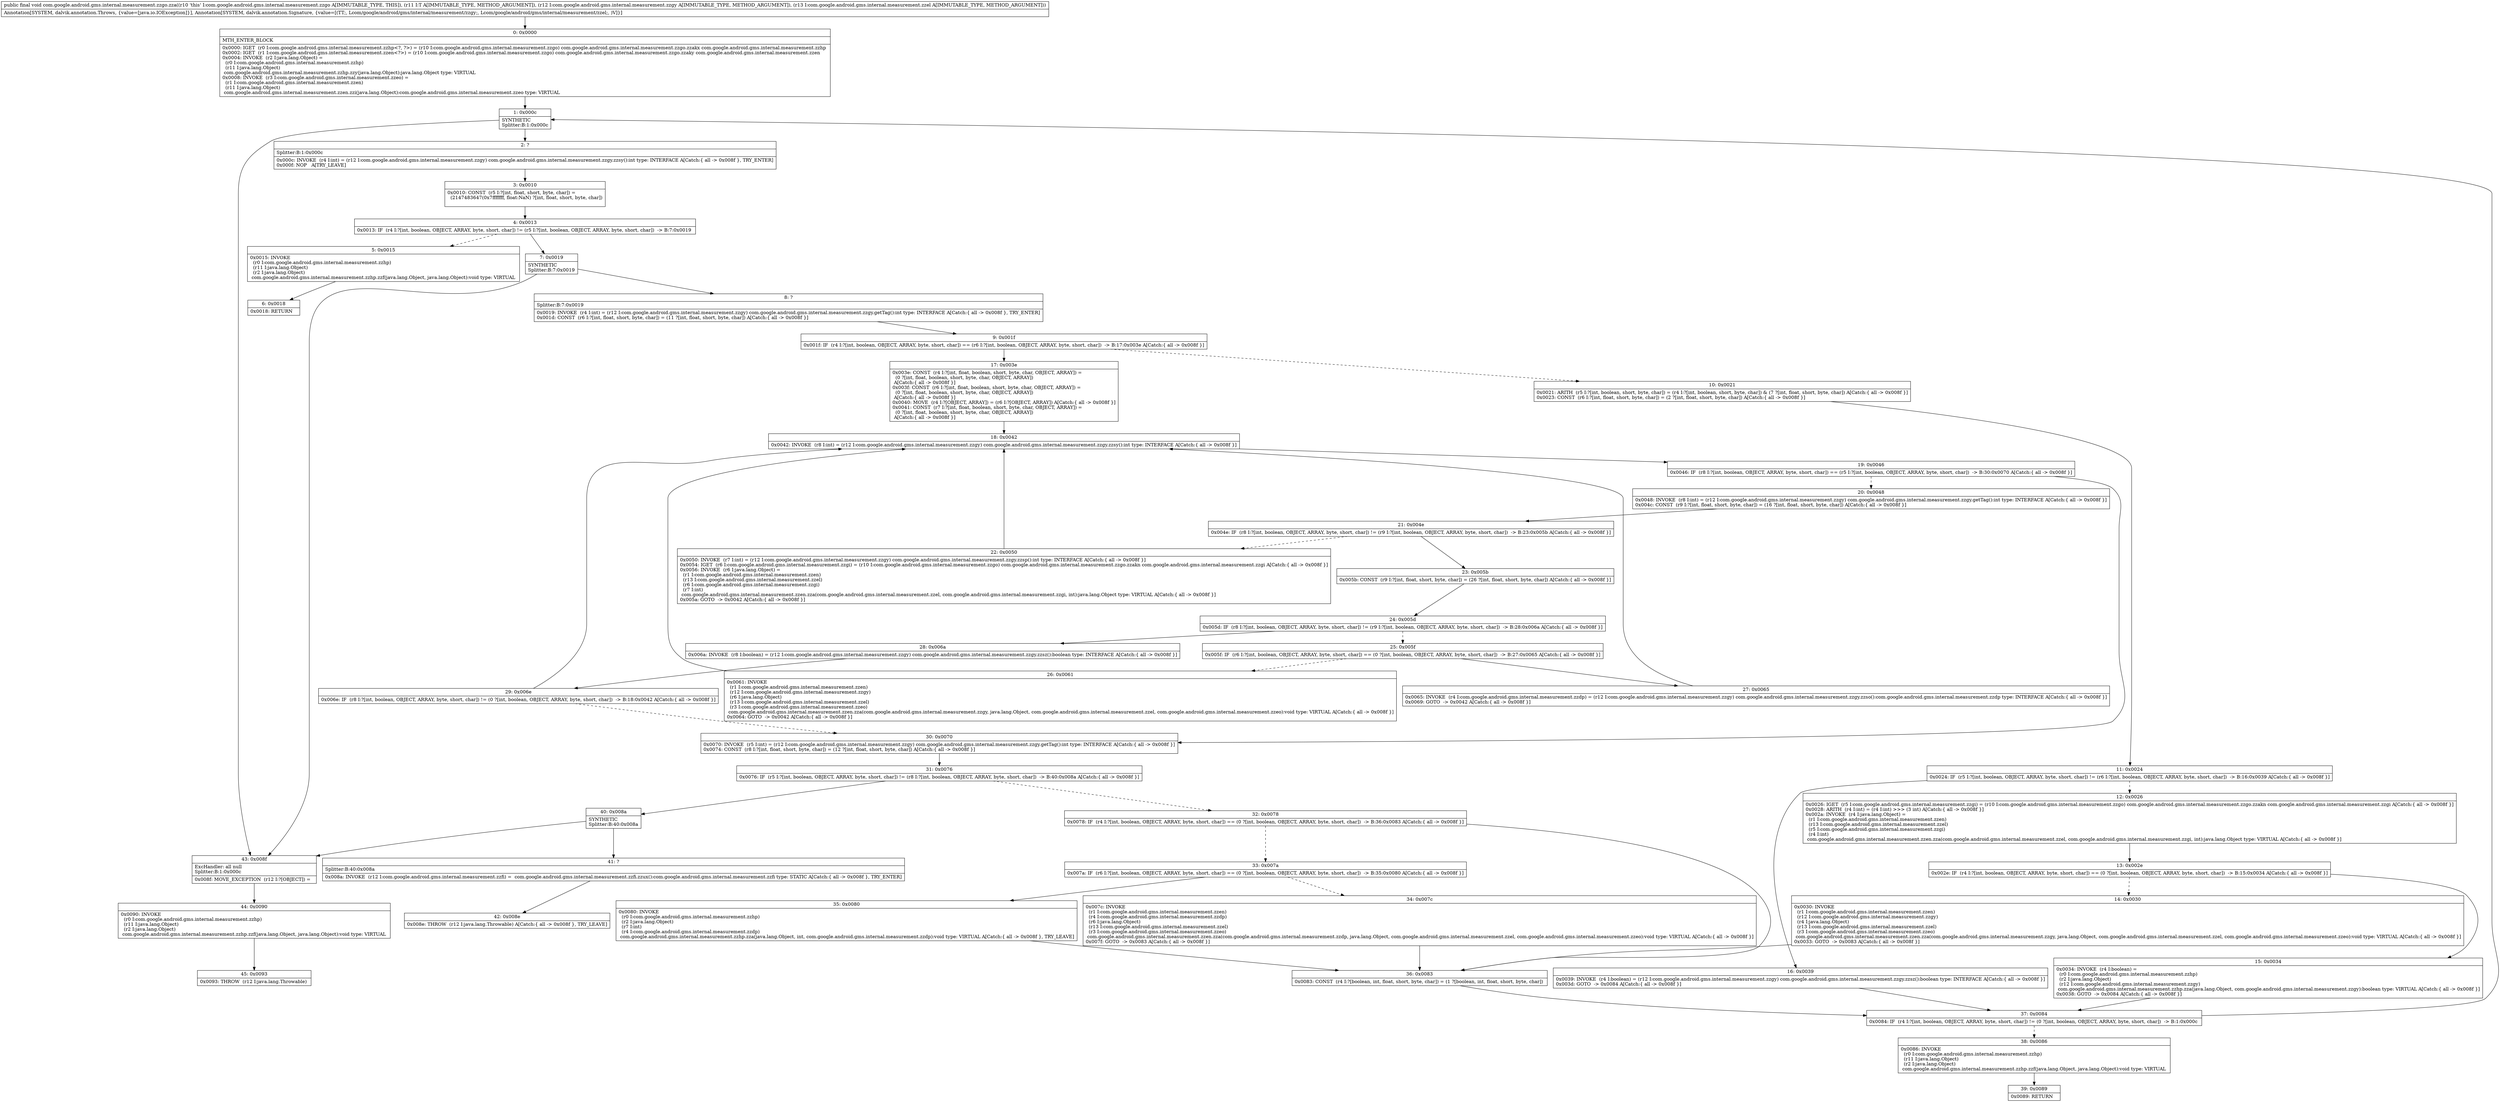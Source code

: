 digraph "CFG forcom.google.android.gms.internal.measurement.zzgo.zza(Ljava\/lang\/Object;Lcom\/google\/android\/gms\/internal\/measurement\/zzgy;Lcom\/google\/android\/gms\/internal\/measurement\/zzel;)V" {
Node_0 [shape=record,label="{0\:\ 0x0000|MTH_ENTER_BLOCK\l|0x0000: IGET  (r0 I:com.google.android.gms.internal.measurement.zzhp\<?, ?\>) = (r10 I:com.google.android.gms.internal.measurement.zzgo) com.google.android.gms.internal.measurement.zzgo.zzakx com.google.android.gms.internal.measurement.zzhp \l0x0002: IGET  (r1 I:com.google.android.gms.internal.measurement.zzen\<?\>) = (r10 I:com.google.android.gms.internal.measurement.zzgo) com.google.android.gms.internal.measurement.zzgo.zzaky com.google.android.gms.internal.measurement.zzen \l0x0004: INVOKE  (r2 I:java.lang.Object) = \l  (r0 I:com.google.android.gms.internal.measurement.zzhp)\l  (r11 I:java.lang.Object)\l com.google.android.gms.internal.measurement.zzhp.zzy(java.lang.Object):java.lang.Object type: VIRTUAL \l0x0008: INVOKE  (r3 I:com.google.android.gms.internal.measurement.zzeo) = \l  (r1 I:com.google.android.gms.internal.measurement.zzen)\l  (r11 I:java.lang.Object)\l com.google.android.gms.internal.measurement.zzen.zzi(java.lang.Object):com.google.android.gms.internal.measurement.zzeo type: VIRTUAL \l}"];
Node_1 [shape=record,label="{1\:\ 0x000c|SYNTHETIC\lSplitter:B:1:0x000c\l}"];
Node_2 [shape=record,label="{2\:\ ?|Splitter:B:1:0x000c\l|0x000c: INVOKE  (r4 I:int) = (r12 I:com.google.android.gms.internal.measurement.zzgy) com.google.android.gms.internal.measurement.zzgy.zzsy():int type: INTERFACE A[Catch:\{ all \-\> 0x008f \}, TRY_ENTER]\l0x000f: NOP   A[TRY_LEAVE]\l}"];
Node_3 [shape=record,label="{3\:\ 0x0010|0x0010: CONST  (r5 I:?[int, float, short, byte, char]) = \l  (2147483647(0x7fffffff, float:NaN) ?[int, float, short, byte, char])\l \l}"];
Node_4 [shape=record,label="{4\:\ 0x0013|0x0013: IF  (r4 I:?[int, boolean, OBJECT, ARRAY, byte, short, char]) != (r5 I:?[int, boolean, OBJECT, ARRAY, byte, short, char])  \-\> B:7:0x0019 \l}"];
Node_5 [shape=record,label="{5\:\ 0x0015|0x0015: INVOKE  \l  (r0 I:com.google.android.gms.internal.measurement.zzhp)\l  (r11 I:java.lang.Object)\l  (r2 I:java.lang.Object)\l com.google.android.gms.internal.measurement.zzhp.zzf(java.lang.Object, java.lang.Object):void type: VIRTUAL \l}"];
Node_6 [shape=record,label="{6\:\ 0x0018|0x0018: RETURN   \l}"];
Node_7 [shape=record,label="{7\:\ 0x0019|SYNTHETIC\lSplitter:B:7:0x0019\l}"];
Node_8 [shape=record,label="{8\:\ ?|Splitter:B:7:0x0019\l|0x0019: INVOKE  (r4 I:int) = (r12 I:com.google.android.gms.internal.measurement.zzgy) com.google.android.gms.internal.measurement.zzgy.getTag():int type: INTERFACE A[Catch:\{ all \-\> 0x008f \}, TRY_ENTER]\l0x001d: CONST  (r6 I:?[int, float, short, byte, char]) = (11 ?[int, float, short, byte, char]) A[Catch:\{ all \-\> 0x008f \}]\l}"];
Node_9 [shape=record,label="{9\:\ 0x001f|0x001f: IF  (r4 I:?[int, boolean, OBJECT, ARRAY, byte, short, char]) == (r6 I:?[int, boolean, OBJECT, ARRAY, byte, short, char])  \-\> B:17:0x003e A[Catch:\{ all \-\> 0x008f \}]\l}"];
Node_10 [shape=record,label="{10\:\ 0x0021|0x0021: ARITH  (r5 I:?[int, boolean, short, byte, char]) = (r4 I:?[int, boolean, short, byte, char]) & (7 ?[int, float, short, byte, char]) A[Catch:\{ all \-\> 0x008f \}]\l0x0023: CONST  (r6 I:?[int, float, short, byte, char]) = (2 ?[int, float, short, byte, char]) A[Catch:\{ all \-\> 0x008f \}]\l}"];
Node_11 [shape=record,label="{11\:\ 0x0024|0x0024: IF  (r5 I:?[int, boolean, OBJECT, ARRAY, byte, short, char]) != (r6 I:?[int, boolean, OBJECT, ARRAY, byte, short, char])  \-\> B:16:0x0039 A[Catch:\{ all \-\> 0x008f \}]\l}"];
Node_12 [shape=record,label="{12\:\ 0x0026|0x0026: IGET  (r5 I:com.google.android.gms.internal.measurement.zzgi) = (r10 I:com.google.android.gms.internal.measurement.zzgo) com.google.android.gms.internal.measurement.zzgo.zzakn com.google.android.gms.internal.measurement.zzgi A[Catch:\{ all \-\> 0x008f \}]\l0x0028: ARITH  (r4 I:int) = (r4 I:int) \>\>\> (3 int) A[Catch:\{ all \-\> 0x008f \}]\l0x002a: INVOKE  (r4 I:java.lang.Object) = \l  (r1 I:com.google.android.gms.internal.measurement.zzen)\l  (r13 I:com.google.android.gms.internal.measurement.zzel)\l  (r5 I:com.google.android.gms.internal.measurement.zzgi)\l  (r4 I:int)\l com.google.android.gms.internal.measurement.zzen.zza(com.google.android.gms.internal.measurement.zzel, com.google.android.gms.internal.measurement.zzgi, int):java.lang.Object type: VIRTUAL A[Catch:\{ all \-\> 0x008f \}]\l}"];
Node_13 [shape=record,label="{13\:\ 0x002e|0x002e: IF  (r4 I:?[int, boolean, OBJECT, ARRAY, byte, short, char]) == (0 ?[int, boolean, OBJECT, ARRAY, byte, short, char])  \-\> B:15:0x0034 A[Catch:\{ all \-\> 0x008f \}]\l}"];
Node_14 [shape=record,label="{14\:\ 0x0030|0x0030: INVOKE  \l  (r1 I:com.google.android.gms.internal.measurement.zzen)\l  (r12 I:com.google.android.gms.internal.measurement.zzgy)\l  (r4 I:java.lang.Object)\l  (r13 I:com.google.android.gms.internal.measurement.zzel)\l  (r3 I:com.google.android.gms.internal.measurement.zzeo)\l com.google.android.gms.internal.measurement.zzen.zza(com.google.android.gms.internal.measurement.zzgy, java.lang.Object, com.google.android.gms.internal.measurement.zzel, com.google.android.gms.internal.measurement.zzeo):void type: VIRTUAL A[Catch:\{ all \-\> 0x008f \}]\l0x0033: GOTO  \-\> 0x0083 A[Catch:\{ all \-\> 0x008f \}]\l}"];
Node_15 [shape=record,label="{15\:\ 0x0034|0x0034: INVOKE  (r4 I:boolean) = \l  (r0 I:com.google.android.gms.internal.measurement.zzhp)\l  (r2 I:java.lang.Object)\l  (r12 I:com.google.android.gms.internal.measurement.zzgy)\l com.google.android.gms.internal.measurement.zzhp.zza(java.lang.Object, com.google.android.gms.internal.measurement.zzgy):boolean type: VIRTUAL A[Catch:\{ all \-\> 0x008f \}]\l0x0038: GOTO  \-\> 0x0084 A[Catch:\{ all \-\> 0x008f \}]\l}"];
Node_16 [shape=record,label="{16\:\ 0x0039|0x0039: INVOKE  (r4 I:boolean) = (r12 I:com.google.android.gms.internal.measurement.zzgy) com.google.android.gms.internal.measurement.zzgy.zzsz():boolean type: INTERFACE A[Catch:\{ all \-\> 0x008f \}]\l0x003d: GOTO  \-\> 0x0084 A[Catch:\{ all \-\> 0x008f \}]\l}"];
Node_17 [shape=record,label="{17\:\ 0x003e|0x003e: CONST  (r4 I:?[int, float, boolean, short, byte, char, OBJECT, ARRAY]) = \l  (0 ?[int, float, boolean, short, byte, char, OBJECT, ARRAY])\l A[Catch:\{ all \-\> 0x008f \}]\l0x003f: CONST  (r6 I:?[int, float, boolean, short, byte, char, OBJECT, ARRAY]) = \l  (0 ?[int, float, boolean, short, byte, char, OBJECT, ARRAY])\l A[Catch:\{ all \-\> 0x008f \}]\l0x0040: MOVE  (r4 I:?[OBJECT, ARRAY]) = (r6 I:?[OBJECT, ARRAY]) A[Catch:\{ all \-\> 0x008f \}]\l0x0041: CONST  (r7 I:?[int, float, boolean, short, byte, char, OBJECT, ARRAY]) = \l  (0 ?[int, float, boolean, short, byte, char, OBJECT, ARRAY])\l A[Catch:\{ all \-\> 0x008f \}]\l}"];
Node_18 [shape=record,label="{18\:\ 0x0042|0x0042: INVOKE  (r8 I:int) = (r12 I:com.google.android.gms.internal.measurement.zzgy) com.google.android.gms.internal.measurement.zzgy.zzsy():int type: INTERFACE A[Catch:\{ all \-\> 0x008f \}]\l}"];
Node_19 [shape=record,label="{19\:\ 0x0046|0x0046: IF  (r8 I:?[int, boolean, OBJECT, ARRAY, byte, short, char]) == (r5 I:?[int, boolean, OBJECT, ARRAY, byte, short, char])  \-\> B:30:0x0070 A[Catch:\{ all \-\> 0x008f \}]\l}"];
Node_20 [shape=record,label="{20\:\ 0x0048|0x0048: INVOKE  (r8 I:int) = (r12 I:com.google.android.gms.internal.measurement.zzgy) com.google.android.gms.internal.measurement.zzgy.getTag():int type: INTERFACE A[Catch:\{ all \-\> 0x008f \}]\l0x004c: CONST  (r9 I:?[int, float, short, byte, char]) = (16 ?[int, float, short, byte, char]) A[Catch:\{ all \-\> 0x008f \}]\l}"];
Node_21 [shape=record,label="{21\:\ 0x004e|0x004e: IF  (r8 I:?[int, boolean, OBJECT, ARRAY, byte, short, char]) != (r9 I:?[int, boolean, OBJECT, ARRAY, byte, short, char])  \-\> B:23:0x005b A[Catch:\{ all \-\> 0x008f \}]\l}"];
Node_22 [shape=record,label="{22\:\ 0x0050|0x0050: INVOKE  (r7 I:int) = (r12 I:com.google.android.gms.internal.measurement.zzgy) com.google.android.gms.internal.measurement.zzgy.zzsp():int type: INTERFACE A[Catch:\{ all \-\> 0x008f \}]\l0x0054: IGET  (r6 I:com.google.android.gms.internal.measurement.zzgi) = (r10 I:com.google.android.gms.internal.measurement.zzgo) com.google.android.gms.internal.measurement.zzgo.zzakn com.google.android.gms.internal.measurement.zzgi A[Catch:\{ all \-\> 0x008f \}]\l0x0056: INVOKE  (r6 I:java.lang.Object) = \l  (r1 I:com.google.android.gms.internal.measurement.zzen)\l  (r13 I:com.google.android.gms.internal.measurement.zzel)\l  (r6 I:com.google.android.gms.internal.measurement.zzgi)\l  (r7 I:int)\l com.google.android.gms.internal.measurement.zzen.zza(com.google.android.gms.internal.measurement.zzel, com.google.android.gms.internal.measurement.zzgi, int):java.lang.Object type: VIRTUAL A[Catch:\{ all \-\> 0x008f \}]\l0x005a: GOTO  \-\> 0x0042 A[Catch:\{ all \-\> 0x008f \}]\l}"];
Node_23 [shape=record,label="{23\:\ 0x005b|0x005b: CONST  (r9 I:?[int, float, short, byte, char]) = (26 ?[int, float, short, byte, char]) A[Catch:\{ all \-\> 0x008f \}]\l}"];
Node_24 [shape=record,label="{24\:\ 0x005d|0x005d: IF  (r8 I:?[int, boolean, OBJECT, ARRAY, byte, short, char]) != (r9 I:?[int, boolean, OBJECT, ARRAY, byte, short, char])  \-\> B:28:0x006a A[Catch:\{ all \-\> 0x008f \}]\l}"];
Node_25 [shape=record,label="{25\:\ 0x005f|0x005f: IF  (r6 I:?[int, boolean, OBJECT, ARRAY, byte, short, char]) == (0 ?[int, boolean, OBJECT, ARRAY, byte, short, char])  \-\> B:27:0x0065 A[Catch:\{ all \-\> 0x008f \}]\l}"];
Node_26 [shape=record,label="{26\:\ 0x0061|0x0061: INVOKE  \l  (r1 I:com.google.android.gms.internal.measurement.zzen)\l  (r12 I:com.google.android.gms.internal.measurement.zzgy)\l  (r6 I:java.lang.Object)\l  (r13 I:com.google.android.gms.internal.measurement.zzel)\l  (r3 I:com.google.android.gms.internal.measurement.zzeo)\l com.google.android.gms.internal.measurement.zzen.zza(com.google.android.gms.internal.measurement.zzgy, java.lang.Object, com.google.android.gms.internal.measurement.zzel, com.google.android.gms.internal.measurement.zzeo):void type: VIRTUAL A[Catch:\{ all \-\> 0x008f \}]\l0x0064: GOTO  \-\> 0x0042 A[Catch:\{ all \-\> 0x008f \}]\l}"];
Node_27 [shape=record,label="{27\:\ 0x0065|0x0065: INVOKE  (r4 I:com.google.android.gms.internal.measurement.zzdp) = (r12 I:com.google.android.gms.internal.measurement.zzgy) com.google.android.gms.internal.measurement.zzgy.zzso():com.google.android.gms.internal.measurement.zzdp type: INTERFACE A[Catch:\{ all \-\> 0x008f \}]\l0x0069: GOTO  \-\> 0x0042 A[Catch:\{ all \-\> 0x008f \}]\l}"];
Node_28 [shape=record,label="{28\:\ 0x006a|0x006a: INVOKE  (r8 I:boolean) = (r12 I:com.google.android.gms.internal.measurement.zzgy) com.google.android.gms.internal.measurement.zzgy.zzsz():boolean type: INTERFACE A[Catch:\{ all \-\> 0x008f \}]\l}"];
Node_29 [shape=record,label="{29\:\ 0x006e|0x006e: IF  (r8 I:?[int, boolean, OBJECT, ARRAY, byte, short, char]) != (0 ?[int, boolean, OBJECT, ARRAY, byte, short, char])  \-\> B:18:0x0042 A[Catch:\{ all \-\> 0x008f \}]\l}"];
Node_30 [shape=record,label="{30\:\ 0x0070|0x0070: INVOKE  (r5 I:int) = (r12 I:com.google.android.gms.internal.measurement.zzgy) com.google.android.gms.internal.measurement.zzgy.getTag():int type: INTERFACE A[Catch:\{ all \-\> 0x008f \}]\l0x0074: CONST  (r8 I:?[int, float, short, byte, char]) = (12 ?[int, float, short, byte, char]) A[Catch:\{ all \-\> 0x008f \}]\l}"];
Node_31 [shape=record,label="{31\:\ 0x0076|0x0076: IF  (r5 I:?[int, boolean, OBJECT, ARRAY, byte, short, char]) != (r8 I:?[int, boolean, OBJECT, ARRAY, byte, short, char])  \-\> B:40:0x008a A[Catch:\{ all \-\> 0x008f \}]\l}"];
Node_32 [shape=record,label="{32\:\ 0x0078|0x0078: IF  (r4 I:?[int, boolean, OBJECT, ARRAY, byte, short, char]) == (0 ?[int, boolean, OBJECT, ARRAY, byte, short, char])  \-\> B:36:0x0083 A[Catch:\{ all \-\> 0x008f \}]\l}"];
Node_33 [shape=record,label="{33\:\ 0x007a|0x007a: IF  (r6 I:?[int, boolean, OBJECT, ARRAY, byte, short, char]) == (0 ?[int, boolean, OBJECT, ARRAY, byte, short, char])  \-\> B:35:0x0080 A[Catch:\{ all \-\> 0x008f \}]\l}"];
Node_34 [shape=record,label="{34\:\ 0x007c|0x007c: INVOKE  \l  (r1 I:com.google.android.gms.internal.measurement.zzen)\l  (r4 I:com.google.android.gms.internal.measurement.zzdp)\l  (r6 I:java.lang.Object)\l  (r13 I:com.google.android.gms.internal.measurement.zzel)\l  (r3 I:com.google.android.gms.internal.measurement.zzeo)\l com.google.android.gms.internal.measurement.zzen.zza(com.google.android.gms.internal.measurement.zzdp, java.lang.Object, com.google.android.gms.internal.measurement.zzel, com.google.android.gms.internal.measurement.zzeo):void type: VIRTUAL A[Catch:\{ all \-\> 0x008f \}]\l0x007f: GOTO  \-\> 0x0083 A[Catch:\{ all \-\> 0x008f \}]\l}"];
Node_35 [shape=record,label="{35\:\ 0x0080|0x0080: INVOKE  \l  (r0 I:com.google.android.gms.internal.measurement.zzhp)\l  (r2 I:java.lang.Object)\l  (r7 I:int)\l  (r4 I:com.google.android.gms.internal.measurement.zzdp)\l com.google.android.gms.internal.measurement.zzhp.zza(java.lang.Object, int, com.google.android.gms.internal.measurement.zzdp):void type: VIRTUAL A[Catch:\{ all \-\> 0x008f \}, TRY_LEAVE]\l}"];
Node_36 [shape=record,label="{36\:\ 0x0083|0x0083: CONST  (r4 I:?[boolean, int, float, short, byte, char]) = (1 ?[boolean, int, float, short, byte, char]) \l}"];
Node_37 [shape=record,label="{37\:\ 0x0084|0x0084: IF  (r4 I:?[int, boolean, OBJECT, ARRAY, byte, short, char]) != (0 ?[int, boolean, OBJECT, ARRAY, byte, short, char])  \-\> B:1:0x000c \l}"];
Node_38 [shape=record,label="{38\:\ 0x0086|0x0086: INVOKE  \l  (r0 I:com.google.android.gms.internal.measurement.zzhp)\l  (r11 I:java.lang.Object)\l  (r2 I:java.lang.Object)\l com.google.android.gms.internal.measurement.zzhp.zzf(java.lang.Object, java.lang.Object):void type: VIRTUAL \l}"];
Node_39 [shape=record,label="{39\:\ 0x0089|0x0089: RETURN   \l}"];
Node_40 [shape=record,label="{40\:\ 0x008a|SYNTHETIC\lSplitter:B:40:0x008a\l}"];
Node_41 [shape=record,label="{41\:\ ?|Splitter:B:40:0x008a\l|0x008a: INVOKE  (r12 I:com.google.android.gms.internal.measurement.zzfi) =  com.google.android.gms.internal.measurement.zzfi.zzux():com.google.android.gms.internal.measurement.zzfi type: STATIC A[Catch:\{ all \-\> 0x008f \}, TRY_ENTER]\l}"];
Node_42 [shape=record,label="{42\:\ 0x008e|0x008e: THROW  (r12 I:java.lang.Throwable) A[Catch:\{ all \-\> 0x008f \}, TRY_LEAVE]\l}"];
Node_43 [shape=record,label="{43\:\ 0x008f|ExcHandler: all null\lSplitter:B:1:0x000c\l|0x008f: MOVE_EXCEPTION  (r12 I:?[OBJECT]) =  \l}"];
Node_44 [shape=record,label="{44\:\ 0x0090|0x0090: INVOKE  \l  (r0 I:com.google.android.gms.internal.measurement.zzhp)\l  (r11 I:java.lang.Object)\l  (r2 I:java.lang.Object)\l com.google.android.gms.internal.measurement.zzhp.zzf(java.lang.Object, java.lang.Object):void type: VIRTUAL \l}"];
Node_45 [shape=record,label="{45\:\ 0x0093|0x0093: THROW  (r12 I:java.lang.Throwable) \l}"];
MethodNode[shape=record,label="{public final void com.google.android.gms.internal.measurement.zzgo.zza((r10 'this' I:com.google.android.gms.internal.measurement.zzgo A[IMMUTABLE_TYPE, THIS]), (r11 I:T A[IMMUTABLE_TYPE, METHOD_ARGUMENT]), (r12 I:com.google.android.gms.internal.measurement.zzgy A[IMMUTABLE_TYPE, METHOD_ARGUMENT]), (r13 I:com.google.android.gms.internal.measurement.zzel A[IMMUTABLE_TYPE, METHOD_ARGUMENT]))  | Annotation[SYSTEM, dalvik.annotation.Throws, \{value=[java.io.IOException]\}], Annotation[SYSTEM, dalvik.annotation.Signature, \{value=[(TT;, Lcom\/google\/android\/gms\/internal\/measurement\/zzgy;, Lcom\/google\/android\/gms\/internal\/measurement\/zzel;, )V]\}]\l}"];
MethodNode -> Node_0;
Node_0 -> Node_1;
Node_1 -> Node_2;
Node_1 -> Node_43;
Node_2 -> Node_3;
Node_3 -> Node_4;
Node_4 -> Node_5[style=dashed];
Node_4 -> Node_7;
Node_5 -> Node_6;
Node_7 -> Node_8;
Node_7 -> Node_43;
Node_8 -> Node_9;
Node_9 -> Node_10[style=dashed];
Node_9 -> Node_17;
Node_10 -> Node_11;
Node_11 -> Node_12[style=dashed];
Node_11 -> Node_16;
Node_12 -> Node_13;
Node_13 -> Node_14[style=dashed];
Node_13 -> Node_15;
Node_14 -> Node_36;
Node_15 -> Node_37;
Node_16 -> Node_37;
Node_17 -> Node_18;
Node_18 -> Node_19;
Node_19 -> Node_20[style=dashed];
Node_19 -> Node_30;
Node_20 -> Node_21;
Node_21 -> Node_22[style=dashed];
Node_21 -> Node_23;
Node_22 -> Node_18;
Node_23 -> Node_24;
Node_24 -> Node_25[style=dashed];
Node_24 -> Node_28;
Node_25 -> Node_26[style=dashed];
Node_25 -> Node_27;
Node_26 -> Node_18;
Node_27 -> Node_18;
Node_28 -> Node_29;
Node_29 -> Node_18;
Node_29 -> Node_30[style=dashed];
Node_30 -> Node_31;
Node_31 -> Node_32[style=dashed];
Node_31 -> Node_40;
Node_32 -> Node_33[style=dashed];
Node_32 -> Node_36;
Node_33 -> Node_34[style=dashed];
Node_33 -> Node_35;
Node_34 -> Node_36;
Node_35 -> Node_36;
Node_36 -> Node_37;
Node_37 -> Node_1;
Node_37 -> Node_38[style=dashed];
Node_38 -> Node_39;
Node_40 -> Node_41;
Node_40 -> Node_43;
Node_41 -> Node_42;
Node_43 -> Node_44;
Node_44 -> Node_45;
}

